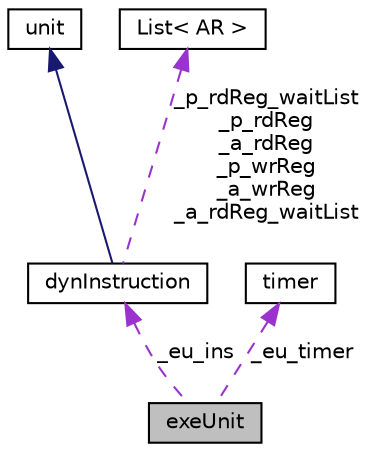 digraph G
{
  edge [fontname="Helvetica",fontsize="10",labelfontname="Helvetica",labelfontsize="10"];
  node [fontname="Helvetica",fontsize="10",shape=record];
  Node1 [label="exeUnit",height=0.2,width=0.4,color="black", fillcolor="grey75", style="filled" fontcolor="black"];
  Node2 -> Node1 [dir=back,color="darkorchid3",fontsize="10",style="dashed",label="_eu_ins",fontname="Helvetica"];
  Node2 [label="dynInstruction",height=0.2,width=0.4,color="black", fillcolor="white", style="filled",URL="$classdynInstruction.html"];
  Node3 -> Node2 [dir=back,color="midnightblue",fontsize="10",style="solid",fontname="Helvetica"];
  Node3 [label="unit",height=0.2,width=0.4,color="black", fillcolor="white", style="filled",URL="$classunit.html"];
  Node4 -> Node2 [dir=back,color="darkorchid3",fontsize="10",style="dashed",label="_p_rdReg_waitList\n_p_rdReg\n_a_rdReg\n_p_wrReg\n_a_wrReg\n_a_rdReg_waitList",fontname="Helvetica"];
  Node4 [label="List\< AR \>",height=0.2,width=0.4,color="black", fillcolor="white", style="filled",URL="$classList.html"];
  Node5 -> Node1 [dir=back,color="darkorchid3",fontsize="10",style="dashed",label="_eu_timer",fontname="Helvetica"];
  Node5 [label="timer",height=0.2,width=0.4,color="black", fillcolor="white", style="filled",URL="$structtimer.html"];
}
